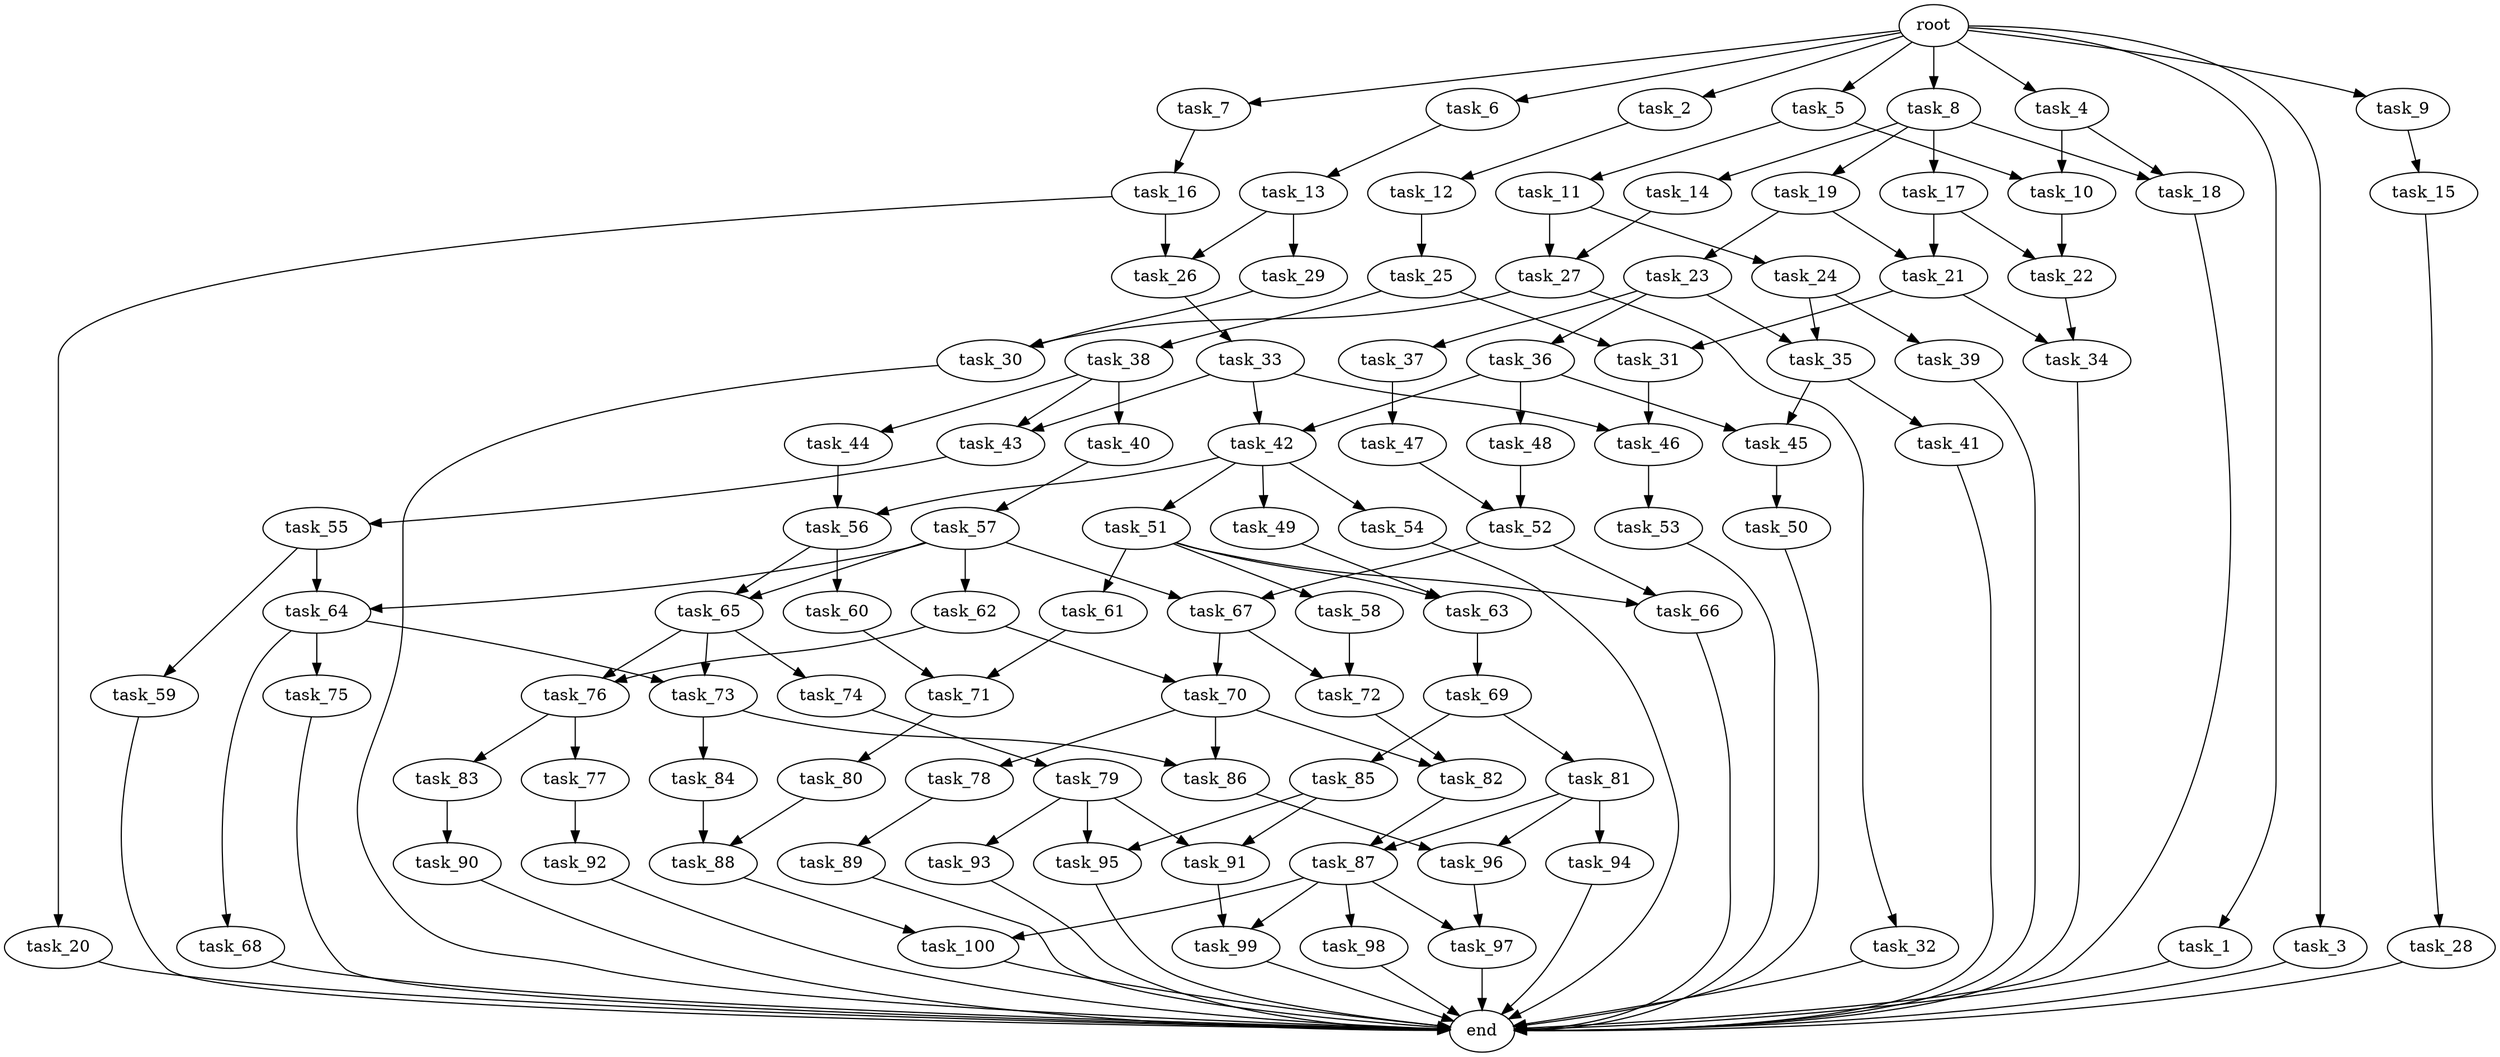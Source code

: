 digraph G {
  task_13 [size="3.540900e+09"];
  task_10 [size="9.811100e+07"];
  task_84 [size="2.992723e+09"];
  task_54 [size="1.429743e+09"];
  task_50 [size="1.780734e+09"];
  task_58 [size="5.731652e+08"];
  task_14 [size="1.828582e+09"];
  root [size="0.000000e+00"];
  task_68 [size="2.849899e+09"];
  task_15 [size="2.710858e+09"];
  task_1 [size="2.123006e+07"];
  task_82 [size="2.461643e+09"];
  task_35 [size="1.183971e+09"];
  task_17 [size="4.765988e+09"];
  task_79 [size="4.585133e+09"];
  task_24 [size="2.946450e+09"];
  task_7 [size="1.664165e+09"];
  task_37 [size="3.348879e+09"];
  task_69 [size="1.341604e+09"];
  task_87 [size="4.291656e+08"];
  task_16 [size="2.238599e+09"];
  task_25 [size="2.813527e+09"];
  task_22 [size="1.203605e+09"];
  task_99 [size="3.371054e+09"];
  task_9 [size="1.457790e+08"];
  task_12 [size="2.717892e+09"];
  task_38 [size="5.767566e+08"];
  task_8 [size="1.164795e+09"];
  task_62 [size="2.792958e+09"];
  task_93 [size="1.844613e+09"];
  task_48 [size="7.769151e+08"];
  task_20 [size="1.243296e+09"];
  task_65 [size="4.821491e+09"];
  task_41 [size="1.383876e+09"];
  task_2 [size="2.462774e+09"];
  task_85 [size="7.503927e+08"];
  task_33 [size="3.367797e+09"];
  task_43 [size="1.173225e+08"];
  task_52 [size="1.618707e+09"];
  task_56 [size="4.585100e+09"];
  task_98 [size="1.729099e+09"];
  task_90 [size="2.492741e+08"];
  task_5 [size="1.945028e+09"];
  task_29 [size="3.009601e+09"];
  task_44 [size="1.543853e+09"];
  task_59 [size="3.833132e+09"];
  task_26 [size="3.284440e+09"];
  task_67 [size="3.860558e+08"];
  task_34 [size="3.664921e+09"];
  task_23 [size="3.613355e+09"];
  task_42 [size="1.952120e+09"];
  task_80 [size="1.995725e+09"];
  task_31 [size="7.977108e+08"];
  task_36 [size="9.161587e+07"];
  task_3 [size="3.249060e+09"];
  task_94 [size="1.191562e+09"];
  task_19 [size="3.133032e+09"];
  task_92 [size="3.077448e+09"];
  task_91 [size="2.813244e+08"];
  task_66 [size="4.323677e+09"];
  task_81 [size="1.340322e+09"];
  task_40 [size="1.836727e+09"];
  task_55 [size="4.370732e+09"];
  task_73 [size="4.211193e+09"];
  task_51 [size="4.275742e+08"];
  task_45 [size="1.318207e+09"];
  task_39 [size="1.434976e+09"];
  task_74 [size="4.154979e+09"];
  task_63 [size="4.130237e+09"];
  task_61 [size="4.806088e+09"];
  task_46 [size="4.253742e+09"];
  task_70 [size="2.688505e+09"];
  task_30 [size="8.459470e+08"];
  task_6 [size="4.968685e+09"];
  task_77 [size="3.052493e+09"];
  task_95 [size="1.189615e+09"];
  task_4 [size="2.531107e+08"];
  task_21 [size="1.742611e+09"];
  task_72 [size="5.798035e+08"];
  task_75 [size="2.009868e+09"];
  task_78 [size="1.410714e+09"];
  task_88 [size="3.161893e+09"];
  task_28 [size="2.340669e+09"];
  task_86 [size="5.091997e+08"];
  task_32 [size="5.155670e+08"];
  task_97 [size="4.471120e+09"];
  task_47 [size="3.616179e+09"];
  end [size="0.000000e+00"];
  task_71 [size="8.856411e+08"];
  task_89 [size="3.487686e+09"];
  task_49 [size="3.919140e+09"];
  task_53 [size="2.707269e+09"];
  task_100 [size="3.272429e+08"];
  task_57 [size="4.350826e+08"];
  task_96 [size="3.360994e+09"];
  task_64 [size="3.668778e+09"];
  task_83 [size="2.041839e+09"];
  task_27 [size="4.838129e+09"];
  task_11 [size="4.757712e+09"];
  task_76 [size="4.657987e+09"];
  task_18 [size="1.593043e+09"];
  task_60 [size="3.888599e+09"];

  task_13 -> task_29 [size="7.081799e+08"];
  task_13 -> task_26 [size="7.081799e+08"];
  task_10 -> task_22 [size="9.811100e+06"];
  task_84 -> task_88 [size="5.985445e+08"];
  task_54 -> end [size="1.000000e-12"];
  task_50 -> end [size="1.000000e-12"];
  task_58 -> task_72 [size="1.146330e+08"];
  task_14 -> task_27 [size="3.657165e+08"];
  root -> task_1 [size="1.000000e-12"];
  root -> task_6 [size="1.000000e-12"];
  root -> task_8 [size="1.000000e-12"];
  root -> task_5 [size="1.000000e-12"];
  root -> task_7 [size="1.000000e-12"];
  root -> task_3 [size="1.000000e-12"];
  root -> task_4 [size="1.000000e-12"];
  root -> task_9 [size="1.000000e-12"];
  root -> task_2 [size="1.000000e-12"];
  task_68 -> end [size="1.000000e-12"];
  task_15 -> task_28 [size="5.421716e+08"];
  task_1 -> end [size="1.000000e-12"];
  task_82 -> task_87 [size="2.461643e+08"];
  task_35 -> task_41 [size="1.183971e+08"];
  task_35 -> task_45 [size="1.183971e+08"];
  task_17 -> task_21 [size="9.531976e+08"];
  task_17 -> task_22 [size="9.531976e+08"];
  task_79 -> task_95 [size="9.170265e+08"];
  task_79 -> task_93 [size="9.170265e+08"];
  task_79 -> task_91 [size="9.170265e+08"];
  task_24 -> task_39 [size="5.892900e+08"];
  task_24 -> task_35 [size="5.892900e+08"];
  task_7 -> task_16 [size="3.328330e+08"];
  task_37 -> task_47 [size="6.697759e+08"];
  task_69 -> task_85 [size="2.683207e+08"];
  task_69 -> task_81 [size="2.683207e+08"];
  task_87 -> task_97 [size="4.291656e+07"];
  task_87 -> task_98 [size="4.291656e+07"];
  task_87 -> task_100 [size="4.291656e+07"];
  task_87 -> task_99 [size="4.291656e+07"];
  task_16 -> task_20 [size="4.477199e+08"];
  task_16 -> task_26 [size="4.477199e+08"];
  task_25 -> task_31 [size="5.627054e+08"];
  task_25 -> task_38 [size="5.627054e+08"];
  task_22 -> task_34 [size="1.203605e+08"];
  task_99 -> end [size="1.000000e-12"];
  task_9 -> task_15 [size="2.915580e+07"];
  task_12 -> task_25 [size="5.435784e+08"];
  task_38 -> task_40 [size="1.153513e+08"];
  task_38 -> task_43 [size="1.153513e+08"];
  task_38 -> task_44 [size="1.153513e+08"];
  task_8 -> task_17 [size="2.329590e+08"];
  task_8 -> task_14 [size="2.329590e+08"];
  task_8 -> task_18 [size="2.329590e+08"];
  task_8 -> task_19 [size="2.329590e+08"];
  task_62 -> task_70 [size="5.585915e+08"];
  task_62 -> task_76 [size="5.585915e+08"];
  task_93 -> end [size="1.000000e-12"];
  task_48 -> task_52 [size="1.553830e+08"];
  task_20 -> end [size="1.000000e-12"];
  task_65 -> task_73 [size="4.821491e+08"];
  task_65 -> task_74 [size="4.821491e+08"];
  task_65 -> task_76 [size="4.821491e+08"];
  task_41 -> end [size="1.000000e-12"];
  task_2 -> task_12 [size="4.925548e+08"];
  task_85 -> task_95 [size="1.500785e+08"];
  task_85 -> task_91 [size="1.500785e+08"];
  task_33 -> task_42 [size="6.735593e+08"];
  task_33 -> task_43 [size="6.735593e+08"];
  task_33 -> task_46 [size="6.735593e+08"];
  task_43 -> task_55 [size="1.173225e+07"];
  task_52 -> task_67 [size="1.618707e+08"];
  task_52 -> task_66 [size="1.618707e+08"];
  task_56 -> task_65 [size="4.585100e+08"];
  task_56 -> task_60 [size="4.585100e+08"];
  task_98 -> end [size="1.000000e-12"];
  task_90 -> end [size="1.000000e-12"];
  task_5 -> task_10 [size="3.890057e+08"];
  task_5 -> task_11 [size="3.890057e+08"];
  task_29 -> task_30 [size="6.019202e+08"];
  task_44 -> task_56 [size="3.087707e+08"];
  task_59 -> end [size="1.000000e-12"];
  task_26 -> task_33 [size="3.284440e+08"];
  task_67 -> task_70 [size="3.860558e+07"];
  task_67 -> task_72 [size="3.860558e+07"];
  task_34 -> end [size="1.000000e-12"];
  task_23 -> task_36 [size="7.226710e+08"];
  task_23 -> task_37 [size="7.226710e+08"];
  task_23 -> task_35 [size="7.226710e+08"];
  task_42 -> task_51 [size="1.952120e+08"];
  task_42 -> task_49 [size="1.952120e+08"];
  task_42 -> task_56 [size="1.952120e+08"];
  task_42 -> task_54 [size="1.952120e+08"];
  task_80 -> task_88 [size="3.991450e+08"];
  task_31 -> task_46 [size="7.977108e+07"];
  task_36 -> task_45 [size="1.832317e+07"];
  task_36 -> task_42 [size="1.832317e+07"];
  task_36 -> task_48 [size="1.832317e+07"];
  task_3 -> end [size="1.000000e-12"];
  task_94 -> end [size="1.000000e-12"];
  task_19 -> task_23 [size="6.266063e+08"];
  task_19 -> task_21 [size="6.266063e+08"];
  task_92 -> end [size="1.000000e-12"];
  task_91 -> task_99 [size="2.813244e+07"];
  task_66 -> end [size="1.000000e-12"];
  task_81 -> task_96 [size="2.680643e+08"];
  task_81 -> task_87 [size="2.680643e+08"];
  task_81 -> task_94 [size="2.680643e+08"];
  task_40 -> task_57 [size="3.673453e+08"];
  task_55 -> task_64 [size="8.741465e+08"];
  task_55 -> task_59 [size="8.741465e+08"];
  task_73 -> task_84 [size="4.211193e+08"];
  task_73 -> task_86 [size="4.211193e+08"];
  task_51 -> task_66 [size="8.551484e+07"];
  task_51 -> task_63 [size="8.551484e+07"];
  task_51 -> task_61 [size="8.551484e+07"];
  task_51 -> task_58 [size="8.551484e+07"];
  task_45 -> task_50 [size="1.318207e+08"];
  task_39 -> end [size="1.000000e-12"];
  task_74 -> task_79 [size="8.309959e+08"];
  task_63 -> task_69 [size="4.130237e+08"];
  task_61 -> task_71 [size="9.612177e+08"];
  task_46 -> task_53 [size="4.253742e+08"];
  task_70 -> task_78 [size="2.688505e+08"];
  task_70 -> task_82 [size="2.688505e+08"];
  task_70 -> task_86 [size="2.688505e+08"];
  task_30 -> end [size="1.000000e-12"];
  task_6 -> task_13 [size="9.937370e+08"];
  task_77 -> task_92 [size="6.104987e+08"];
  task_95 -> end [size="1.000000e-12"];
  task_4 -> task_18 [size="5.062213e+07"];
  task_4 -> task_10 [size="5.062213e+07"];
  task_21 -> task_31 [size="1.742611e+08"];
  task_21 -> task_34 [size="1.742611e+08"];
  task_72 -> task_82 [size="5.798035e+07"];
  task_75 -> end [size="1.000000e-12"];
  task_78 -> task_89 [size="2.821428e+08"];
  task_88 -> task_100 [size="3.161893e+08"];
  task_28 -> end [size="1.000000e-12"];
  task_86 -> task_96 [size="5.091997e+07"];
  task_32 -> end [size="1.000000e-12"];
  task_97 -> end [size="1.000000e-12"];
  task_47 -> task_52 [size="7.232359e+08"];
  task_71 -> task_80 [size="8.856411e+07"];
  task_89 -> end [size="1.000000e-12"];
  task_49 -> task_63 [size="7.838280e+08"];
  task_53 -> end [size="1.000000e-12"];
  task_100 -> end [size="1.000000e-12"];
  task_57 -> task_64 [size="8.701652e+07"];
  task_57 -> task_62 [size="8.701652e+07"];
  task_57 -> task_65 [size="8.701652e+07"];
  task_57 -> task_67 [size="8.701652e+07"];
  task_96 -> task_97 [size="3.360994e+08"];
  task_64 -> task_73 [size="3.668778e+08"];
  task_64 -> task_75 [size="3.668778e+08"];
  task_64 -> task_68 [size="3.668778e+08"];
  task_83 -> task_90 [size="4.083679e+08"];
  task_27 -> task_30 [size="4.838129e+08"];
  task_27 -> task_32 [size="4.838129e+08"];
  task_11 -> task_24 [size="9.515424e+08"];
  task_11 -> task_27 [size="9.515424e+08"];
  task_76 -> task_77 [size="4.657987e+08"];
  task_76 -> task_83 [size="4.657987e+08"];
  task_18 -> end [size="1.000000e-12"];
  task_60 -> task_71 [size="7.777198e+08"];
}
